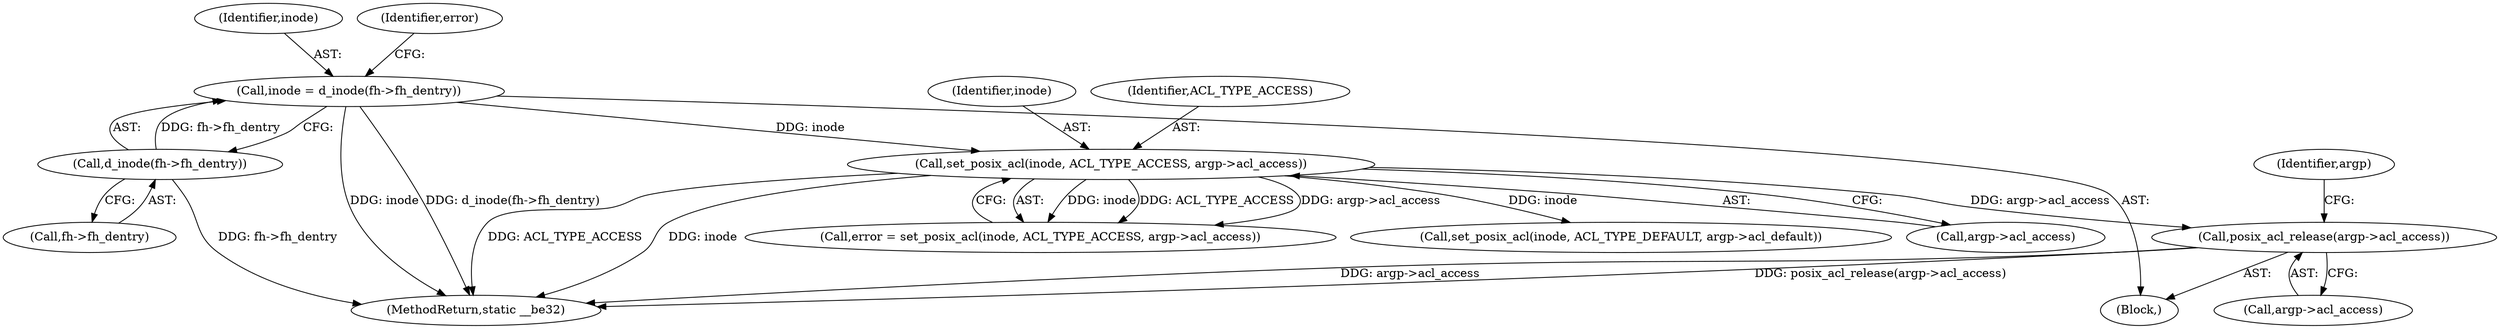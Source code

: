 digraph "0_linux_999653786df6954a31044528ac3f7a5dadca08f4@pointer" {
"1000194" [label="(Call,posix_acl_release(argp->acl_access))"];
"1000161" [label="(Call,set_posix_acl(inode, ACL_TYPE_ACCESS, argp->acl_access))"];
"1000144" [label="(Call,inode = d_inode(fh->fh_dentry))"];
"1000146" [label="(Call,d_inode(fh->fh_dentry))"];
"1000164" [label="(Call,argp->acl_access)"];
"1000215" [label="(MethodReturn,static __be32)"];
"1000145" [label="(Identifier,inode)"];
"1000194" [label="(Call,posix_acl_release(argp->acl_access))"];
"1000200" [label="(Identifier,argp)"];
"1000163" [label="(Identifier,ACL_TYPE_ACCESS)"];
"1000146" [label="(Call,d_inode(fh->fh_dentry))"];
"1000162" [label="(Identifier,inode)"];
"1000105" [label="(Block,)"];
"1000161" [label="(Call,set_posix_acl(inode, ACL_TYPE_ACCESS, argp->acl_access))"];
"1000195" [label="(Call,argp->acl_access)"];
"1000159" [label="(Call,error = set_posix_acl(inode, ACL_TYPE_ACCESS, argp->acl_access))"];
"1000151" [label="(Identifier,error)"];
"1000147" [label="(Call,fh->fh_dentry)"];
"1000172" [label="(Call,set_posix_acl(inode, ACL_TYPE_DEFAULT, argp->acl_default))"];
"1000144" [label="(Call,inode = d_inode(fh->fh_dentry))"];
"1000194" -> "1000105"  [label="AST: "];
"1000194" -> "1000195"  [label="CFG: "];
"1000195" -> "1000194"  [label="AST: "];
"1000200" -> "1000194"  [label="CFG: "];
"1000194" -> "1000215"  [label="DDG: posix_acl_release(argp->acl_access)"];
"1000194" -> "1000215"  [label="DDG: argp->acl_access"];
"1000161" -> "1000194"  [label="DDG: argp->acl_access"];
"1000161" -> "1000159"  [label="AST: "];
"1000161" -> "1000164"  [label="CFG: "];
"1000162" -> "1000161"  [label="AST: "];
"1000163" -> "1000161"  [label="AST: "];
"1000164" -> "1000161"  [label="AST: "];
"1000159" -> "1000161"  [label="CFG: "];
"1000161" -> "1000215"  [label="DDG: ACL_TYPE_ACCESS"];
"1000161" -> "1000215"  [label="DDG: inode"];
"1000161" -> "1000159"  [label="DDG: inode"];
"1000161" -> "1000159"  [label="DDG: ACL_TYPE_ACCESS"];
"1000161" -> "1000159"  [label="DDG: argp->acl_access"];
"1000144" -> "1000161"  [label="DDG: inode"];
"1000161" -> "1000172"  [label="DDG: inode"];
"1000144" -> "1000105"  [label="AST: "];
"1000144" -> "1000146"  [label="CFG: "];
"1000145" -> "1000144"  [label="AST: "];
"1000146" -> "1000144"  [label="AST: "];
"1000151" -> "1000144"  [label="CFG: "];
"1000144" -> "1000215"  [label="DDG: inode"];
"1000144" -> "1000215"  [label="DDG: d_inode(fh->fh_dentry)"];
"1000146" -> "1000144"  [label="DDG: fh->fh_dentry"];
"1000146" -> "1000147"  [label="CFG: "];
"1000147" -> "1000146"  [label="AST: "];
"1000146" -> "1000215"  [label="DDG: fh->fh_dentry"];
}
